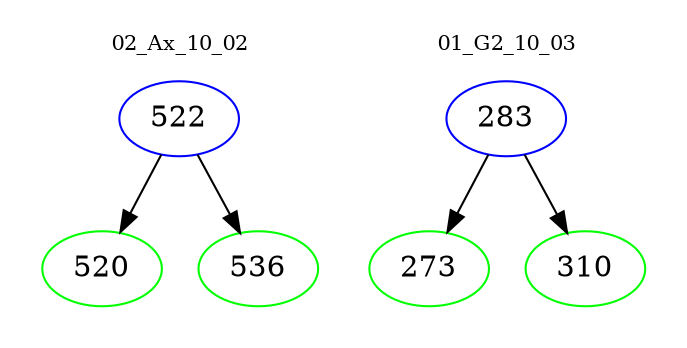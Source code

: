 digraph{
subgraph cluster_0 {
color = white
label = "02_Ax_10_02";
fontsize=10;
T0_522 [label="522", color="blue"]
T0_522 -> T0_520 [color="black"]
T0_520 [label="520", color="green"]
T0_522 -> T0_536 [color="black"]
T0_536 [label="536", color="green"]
}
subgraph cluster_1 {
color = white
label = "01_G2_10_03";
fontsize=10;
T1_283 [label="283", color="blue"]
T1_283 -> T1_273 [color="black"]
T1_273 [label="273", color="green"]
T1_283 -> T1_310 [color="black"]
T1_310 [label="310", color="green"]
}
}
